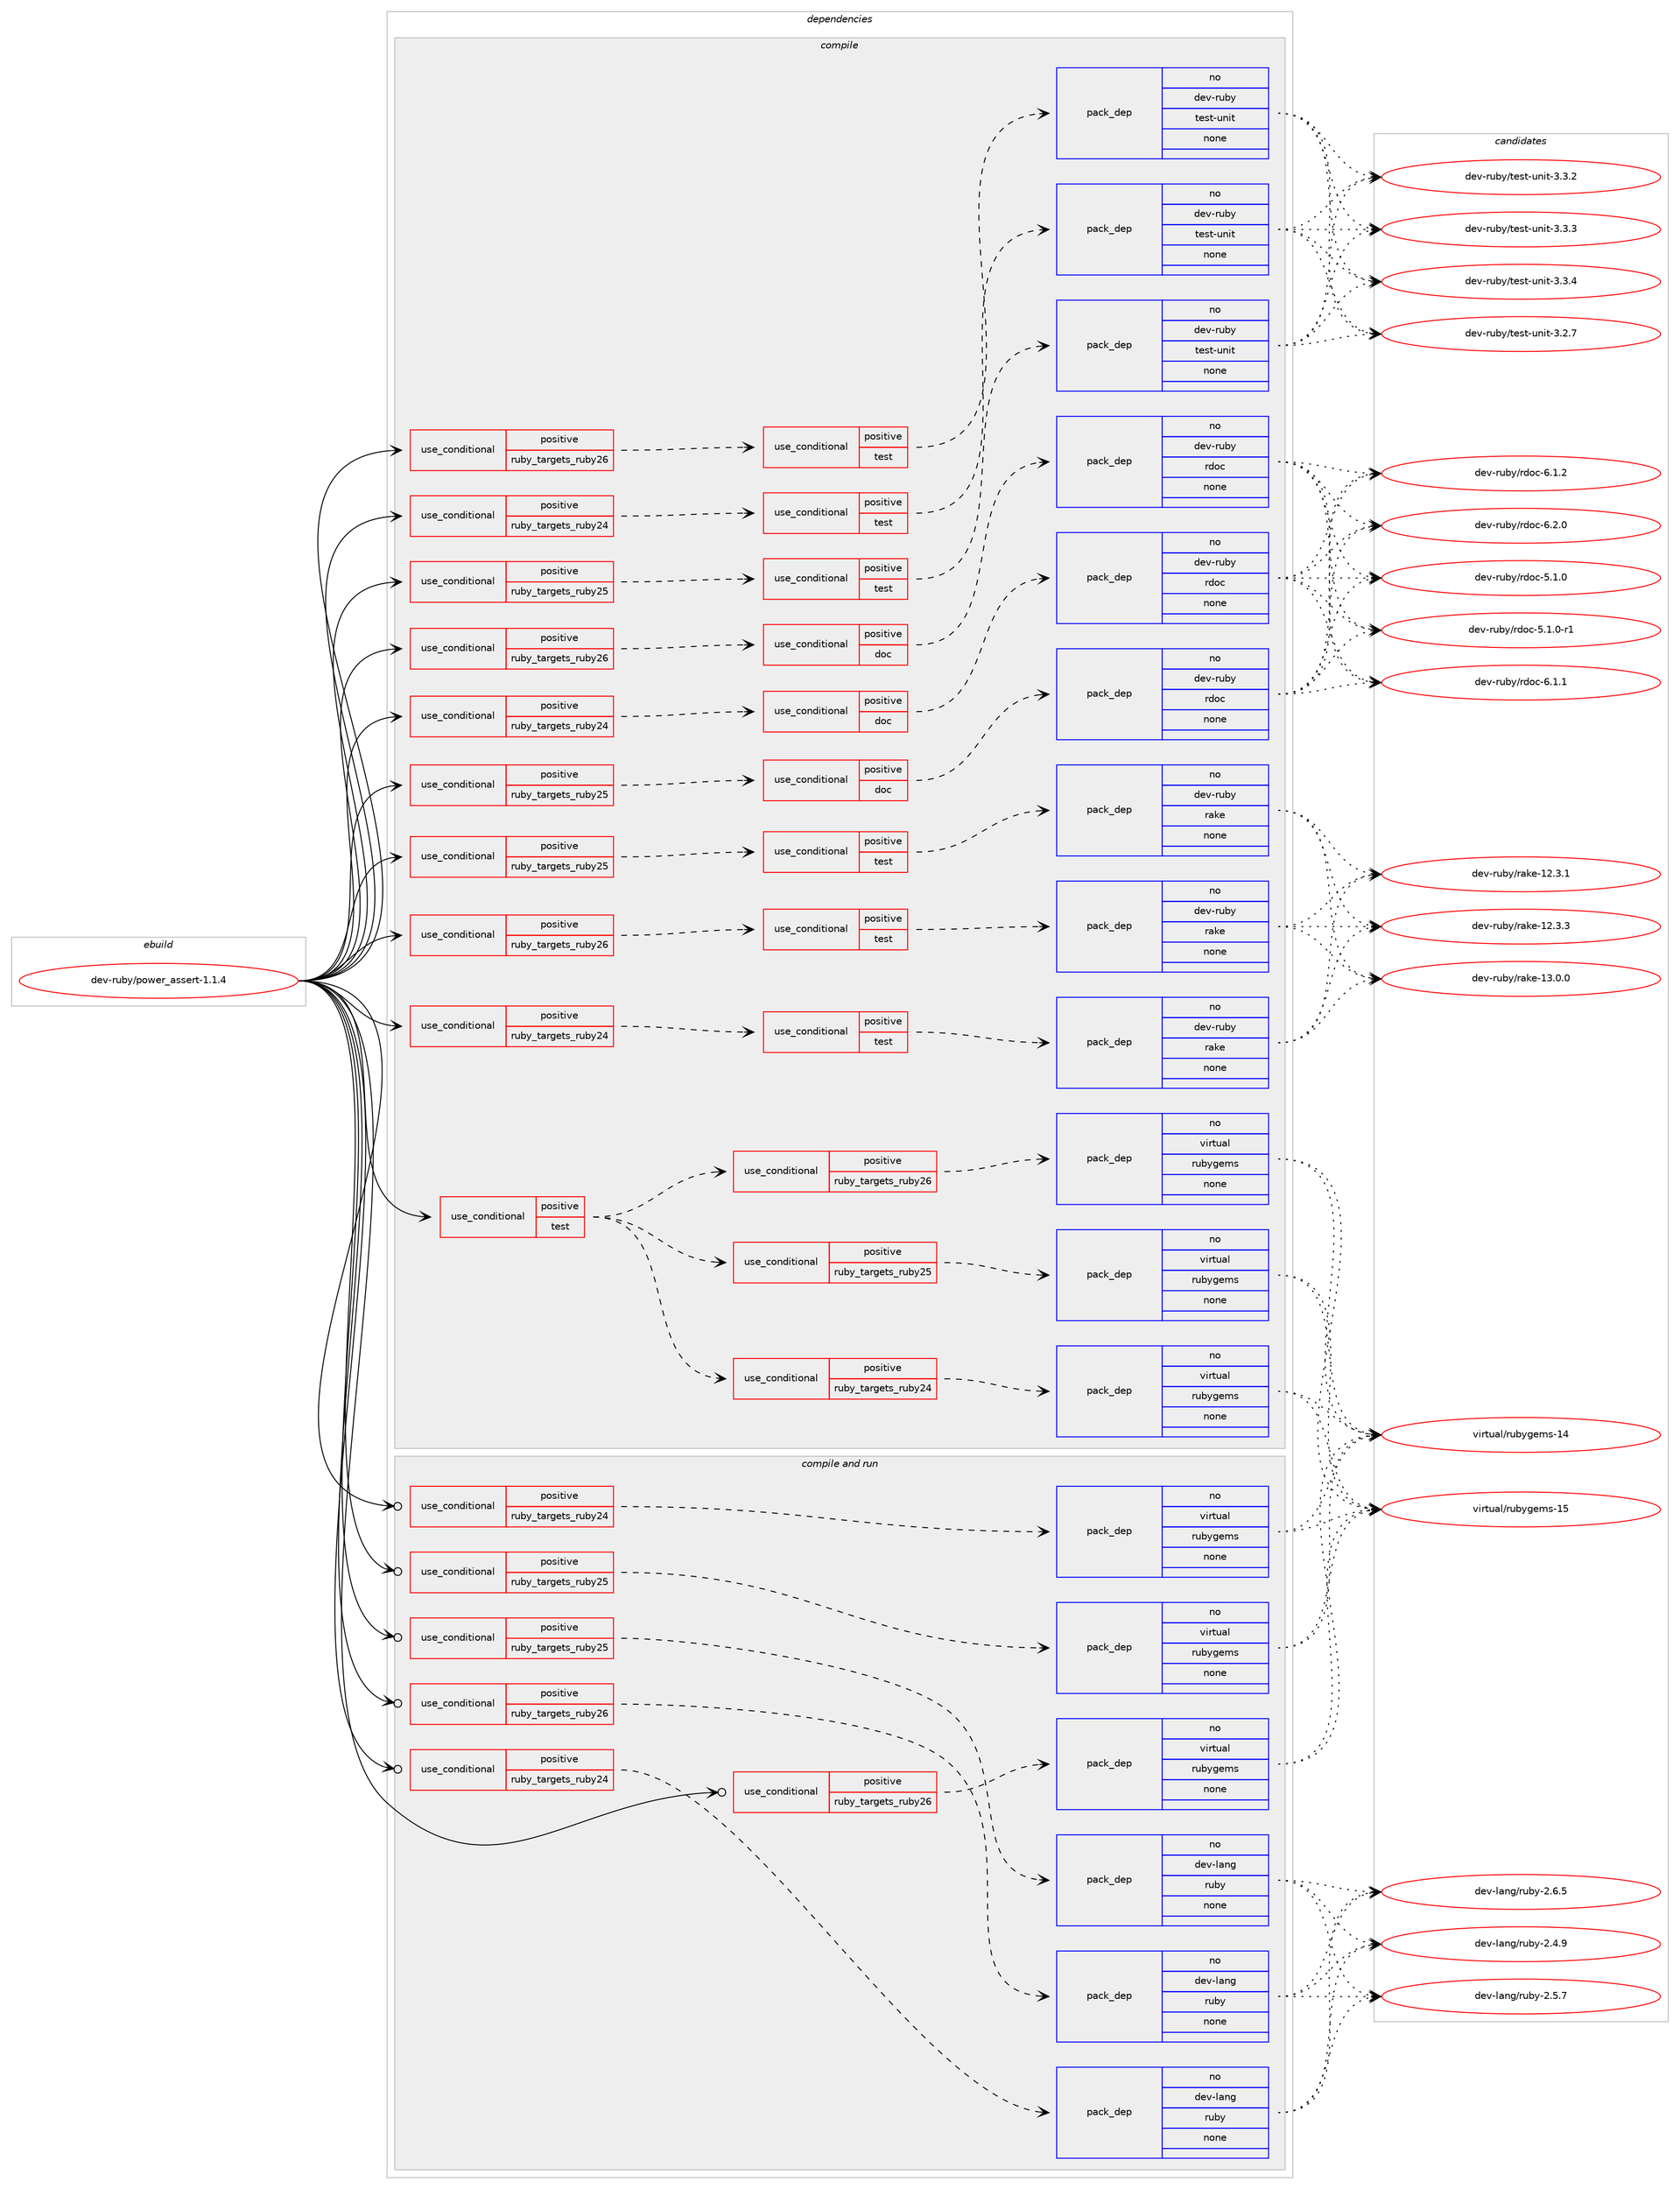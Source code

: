 digraph prolog {

# *************
# Graph options
# *************

newrank=true;
concentrate=true;
compound=true;
graph [rankdir=LR,fontname=Helvetica,fontsize=10,ranksep=1.5];#, ranksep=2.5, nodesep=0.2];
edge  [arrowhead=vee];
node  [fontname=Helvetica,fontsize=10];

# **********
# The ebuild
# **********

subgraph cluster_leftcol {
color=gray;
rank=same;
label=<<i>ebuild</i>>;
id [label="dev-ruby/power_assert-1.1.4", color=red, width=4, href="../dev-ruby/power_assert-1.1.4.svg"];
}

# ****************
# The dependencies
# ****************

subgraph cluster_midcol {
color=gray;
label=<<i>dependencies</i>>;
subgraph cluster_compile {
fillcolor="#eeeeee";
style=filled;
label=<<i>compile</i>>;
subgraph cond170753 {
dependency701289 [label=<<TABLE BORDER="0" CELLBORDER="1" CELLSPACING="0" CELLPADDING="4"><TR><TD ROWSPAN="3" CELLPADDING="10">use_conditional</TD></TR><TR><TD>positive</TD></TR><TR><TD>ruby_targets_ruby24</TD></TR></TABLE>>, shape=none, color=red];
subgraph cond170754 {
dependency701290 [label=<<TABLE BORDER="0" CELLBORDER="1" CELLSPACING="0" CELLPADDING="4"><TR><TD ROWSPAN="3" CELLPADDING="10">use_conditional</TD></TR><TR><TD>positive</TD></TR><TR><TD>doc</TD></TR></TABLE>>, shape=none, color=red];
subgraph pack518506 {
dependency701291 [label=<<TABLE BORDER="0" CELLBORDER="1" CELLSPACING="0" CELLPADDING="4" WIDTH="220"><TR><TD ROWSPAN="6" CELLPADDING="30">pack_dep</TD></TR><TR><TD WIDTH="110">no</TD></TR><TR><TD>dev-ruby</TD></TR><TR><TD>rdoc</TD></TR><TR><TD>none</TD></TR><TR><TD></TD></TR></TABLE>>, shape=none, color=blue];
}
dependency701290:e -> dependency701291:w [weight=20,style="dashed",arrowhead="vee"];
}
dependency701289:e -> dependency701290:w [weight=20,style="dashed",arrowhead="vee"];
}
id:e -> dependency701289:w [weight=20,style="solid",arrowhead="vee"];
subgraph cond170755 {
dependency701292 [label=<<TABLE BORDER="0" CELLBORDER="1" CELLSPACING="0" CELLPADDING="4"><TR><TD ROWSPAN="3" CELLPADDING="10">use_conditional</TD></TR><TR><TD>positive</TD></TR><TR><TD>ruby_targets_ruby24</TD></TR></TABLE>>, shape=none, color=red];
subgraph cond170756 {
dependency701293 [label=<<TABLE BORDER="0" CELLBORDER="1" CELLSPACING="0" CELLPADDING="4"><TR><TD ROWSPAN="3" CELLPADDING="10">use_conditional</TD></TR><TR><TD>positive</TD></TR><TR><TD>test</TD></TR></TABLE>>, shape=none, color=red];
subgraph pack518507 {
dependency701294 [label=<<TABLE BORDER="0" CELLBORDER="1" CELLSPACING="0" CELLPADDING="4" WIDTH="220"><TR><TD ROWSPAN="6" CELLPADDING="30">pack_dep</TD></TR><TR><TD WIDTH="110">no</TD></TR><TR><TD>dev-ruby</TD></TR><TR><TD>rake</TD></TR><TR><TD>none</TD></TR><TR><TD></TD></TR></TABLE>>, shape=none, color=blue];
}
dependency701293:e -> dependency701294:w [weight=20,style="dashed",arrowhead="vee"];
}
dependency701292:e -> dependency701293:w [weight=20,style="dashed",arrowhead="vee"];
}
id:e -> dependency701292:w [weight=20,style="solid",arrowhead="vee"];
subgraph cond170757 {
dependency701295 [label=<<TABLE BORDER="0" CELLBORDER="1" CELLSPACING="0" CELLPADDING="4"><TR><TD ROWSPAN="3" CELLPADDING="10">use_conditional</TD></TR><TR><TD>positive</TD></TR><TR><TD>ruby_targets_ruby24</TD></TR></TABLE>>, shape=none, color=red];
subgraph cond170758 {
dependency701296 [label=<<TABLE BORDER="0" CELLBORDER="1" CELLSPACING="0" CELLPADDING="4"><TR><TD ROWSPAN="3" CELLPADDING="10">use_conditional</TD></TR><TR><TD>positive</TD></TR><TR><TD>test</TD></TR></TABLE>>, shape=none, color=red];
subgraph pack518508 {
dependency701297 [label=<<TABLE BORDER="0" CELLBORDER="1" CELLSPACING="0" CELLPADDING="4" WIDTH="220"><TR><TD ROWSPAN="6" CELLPADDING="30">pack_dep</TD></TR><TR><TD WIDTH="110">no</TD></TR><TR><TD>dev-ruby</TD></TR><TR><TD>test-unit</TD></TR><TR><TD>none</TD></TR><TR><TD></TD></TR></TABLE>>, shape=none, color=blue];
}
dependency701296:e -> dependency701297:w [weight=20,style="dashed",arrowhead="vee"];
}
dependency701295:e -> dependency701296:w [weight=20,style="dashed",arrowhead="vee"];
}
id:e -> dependency701295:w [weight=20,style="solid",arrowhead="vee"];
subgraph cond170759 {
dependency701298 [label=<<TABLE BORDER="0" CELLBORDER="1" CELLSPACING="0" CELLPADDING="4"><TR><TD ROWSPAN="3" CELLPADDING="10">use_conditional</TD></TR><TR><TD>positive</TD></TR><TR><TD>ruby_targets_ruby25</TD></TR></TABLE>>, shape=none, color=red];
subgraph cond170760 {
dependency701299 [label=<<TABLE BORDER="0" CELLBORDER="1" CELLSPACING="0" CELLPADDING="4"><TR><TD ROWSPAN="3" CELLPADDING="10">use_conditional</TD></TR><TR><TD>positive</TD></TR><TR><TD>doc</TD></TR></TABLE>>, shape=none, color=red];
subgraph pack518509 {
dependency701300 [label=<<TABLE BORDER="0" CELLBORDER="1" CELLSPACING="0" CELLPADDING="4" WIDTH="220"><TR><TD ROWSPAN="6" CELLPADDING="30">pack_dep</TD></TR><TR><TD WIDTH="110">no</TD></TR><TR><TD>dev-ruby</TD></TR><TR><TD>rdoc</TD></TR><TR><TD>none</TD></TR><TR><TD></TD></TR></TABLE>>, shape=none, color=blue];
}
dependency701299:e -> dependency701300:w [weight=20,style="dashed",arrowhead="vee"];
}
dependency701298:e -> dependency701299:w [weight=20,style="dashed",arrowhead="vee"];
}
id:e -> dependency701298:w [weight=20,style="solid",arrowhead="vee"];
subgraph cond170761 {
dependency701301 [label=<<TABLE BORDER="0" CELLBORDER="1" CELLSPACING="0" CELLPADDING="4"><TR><TD ROWSPAN="3" CELLPADDING="10">use_conditional</TD></TR><TR><TD>positive</TD></TR><TR><TD>ruby_targets_ruby25</TD></TR></TABLE>>, shape=none, color=red];
subgraph cond170762 {
dependency701302 [label=<<TABLE BORDER="0" CELLBORDER="1" CELLSPACING="0" CELLPADDING="4"><TR><TD ROWSPAN="3" CELLPADDING="10">use_conditional</TD></TR><TR><TD>positive</TD></TR><TR><TD>test</TD></TR></TABLE>>, shape=none, color=red];
subgraph pack518510 {
dependency701303 [label=<<TABLE BORDER="0" CELLBORDER="1" CELLSPACING="0" CELLPADDING="4" WIDTH="220"><TR><TD ROWSPAN="6" CELLPADDING="30">pack_dep</TD></TR><TR><TD WIDTH="110">no</TD></TR><TR><TD>dev-ruby</TD></TR><TR><TD>rake</TD></TR><TR><TD>none</TD></TR><TR><TD></TD></TR></TABLE>>, shape=none, color=blue];
}
dependency701302:e -> dependency701303:w [weight=20,style="dashed",arrowhead="vee"];
}
dependency701301:e -> dependency701302:w [weight=20,style="dashed",arrowhead="vee"];
}
id:e -> dependency701301:w [weight=20,style="solid",arrowhead="vee"];
subgraph cond170763 {
dependency701304 [label=<<TABLE BORDER="0" CELLBORDER="1" CELLSPACING="0" CELLPADDING="4"><TR><TD ROWSPAN="3" CELLPADDING="10">use_conditional</TD></TR><TR><TD>positive</TD></TR><TR><TD>ruby_targets_ruby25</TD></TR></TABLE>>, shape=none, color=red];
subgraph cond170764 {
dependency701305 [label=<<TABLE BORDER="0" CELLBORDER="1" CELLSPACING="0" CELLPADDING="4"><TR><TD ROWSPAN="3" CELLPADDING="10">use_conditional</TD></TR><TR><TD>positive</TD></TR><TR><TD>test</TD></TR></TABLE>>, shape=none, color=red];
subgraph pack518511 {
dependency701306 [label=<<TABLE BORDER="0" CELLBORDER="1" CELLSPACING="0" CELLPADDING="4" WIDTH="220"><TR><TD ROWSPAN="6" CELLPADDING="30">pack_dep</TD></TR><TR><TD WIDTH="110">no</TD></TR><TR><TD>dev-ruby</TD></TR><TR><TD>test-unit</TD></TR><TR><TD>none</TD></TR><TR><TD></TD></TR></TABLE>>, shape=none, color=blue];
}
dependency701305:e -> dependency701306:w [weight=20,style="dashed",arrowhead="vee"];
}
dependency701304:e -> dependency701305:w [weight=20,style="dashed",arrowhead="vee"];
}
id:e -> dependency701304:w [weight=20,style="solid",arrowhead="vee"];
subgraph cond170765 {
dependency701307 [label=<<TABLE BORDER="0" CELLBORDER="1" CELLSPACING="0" CELLPADDING="4"><TR><TD ROWSPAN="3" CELLPADDING="10">use_conditional</TD></TR><TR><TD>positive</TD></TR><TR><TD>ruby_targets_ruby26</TD></TR></TABLE>>, shape=none, color=red];
subgraph cond170766 {
dependency701308 [label=<<TABLE BORDER="0" CELLBORDER="1" CELLSPACING="0" CELLPADDING="4"><TR><TD ROWSPAN="3" CELLPADDING="10">use_conditional</TD></TR><TR><TD>positive</TD></TR><TR><TD>doc</TD></TR></TABLE>>, shape=none, color=red];
subgraph pack518512 {
dependency701309 [label=<<TABLE BORDER="0" CELLBORDER="1" CELLSPACING="0" CELLPADDING="4" WIDTH="220"><TR><TD ROWSPAN="6" CELLPADDING="30">pack_dep</TD></TR><TR><TD WIDTH="110">no</TD></TR><TR><TD>dev-ruby</TD></TR><TR><TD>rdoc</TD></TR><TR><TD>none</TD></TR><TR><TD></TD></TR></TABLE>>, shape=none, color=blue];
}
dependency701308:e -> dependency701309:w [weight=20,style="dashed",arrowhead="vee"];
}
dependency701307:e -> dependency701308:w [weight=20,style="dashed",arrowhead="vee"];
}
id:e -> dependency701307:w [weight=20,style="solid",arrowhead="vee"];
subgraph cond170767 {
dependency701310 [label=<<TABLE BORDER="0" CELLBORDER="1" CELLSPACING="0" CELLPADDING="4"><TR><TD ROWSPAN="3" CELLPADDING="10">use_conditional</TD></TR><TR><TD>positive</TD></TR><TR><TD>ruby_targets_ruby26</TD></TR></TABLE>>, shape=none, color=red];
subgraph cond170768 {
dependency701311 [label=<<TABLE BORDER="0" CELLBORDER="1" CELLSPACING="0" CELLPADDING="4"><TR><TD ROWSPAN="3" CELLPADDING="10">use_conditional</TD></TR><TR><TD>positive</TD></TR><TR><TD>test</TD></TR></TABLE>>, shape=none, color=red];
subgraph pack518513 {
dependency701312 [label=<<TABLE BORDER="0" CELLBORDER="1" CELLSPACING="0" CELLPADDING="4" WIDTH="220"><TR><TD ROWSPAN="6" CELLPADDING="30">pack_dep</TD></TR><TR><TD WIDTH="110">no</TD></TR><TR><TD>dev-ruby</TD></TR><TR><TD>rake</TD></TR><TR><TD>none</TD></TR><TR><TD></TD></TR></TABLE>>, shape=none, color=blue];
}
dependency701311:e -> dependency701312:w [weight=20,style="dashed",arrowhead="vee"];
}
dependency701310:e -> dependency701311:w [weight=20,style="dashed",arrowhead="vee"];
}
id:e -> dependency701310:w [weight=20,style="solid",arrowhead="vee"];
subgraph cond170769 {
dependency701313 [label=<<TABLE BORDER="0" CELLBORDER="1" CELLSPACING="0" CELLPADDING="4"><TR><TD ROWSPAN="3" CELLPADDING="10">use_conditional</TD></TR><TR><TD>positive</TD></TR><TR><TD>ruby_targets_ruby26</TD></TR></TABLE>>, shape=none, color=red];
subgraph cond170770 {
dependency701314 [label=<<TABLE BORDER="0" CELLBORDER="1" CELLSPACING="0" CELLPADDING="4"><TR><TD ROWSPAN="3" CELLPADDING="10">use_conditional</TD></TR><TR><TD>positive</TD></TR><TR><TD>test</TD></TR></TABLE>>, shape=none, color=red];
subgraph pack518514 {
dependency701315 [label=<<TABLE BORDER="0" CELLBORDER="1" CELLSPACING="0" CELLPADDING="4" WIDTH="220"><TR><TD ROWSPAN="6" CELLPADDING="30">pack_dep</TD></TR><TR><TD WIDTH="110">no</TD></TR><TR><TD>dev-ruby</TD></TR><TR><TD>test-unit</TD></TR><TR><TD>none</TD></TR><TR><TD></TD></TR></TABLE>>, shape=none, color=blue];
}
dependency701314:e -> dependency701315:w [weight=20,style="dashed",arrowhead="vee"];
}
dependency701313:e -> dependency701314:w [weight=20,style="dashed",arrowhead="vee"];
}
id:e -> dependency701313:w [weight=20,style="solid",arrowhead="vee"];
subgraph cond170771 {
dependency701316 [label=<<TABLE BORDER="0" CELLBORDER="1" CELLSPACING="0" CELLPADDING="4"><TR><TD ROWSPAN="3" CELLPADDING="10">use_conditional</TD></TR><TR><TD>positive</TD></TR><TR><TD>test</TD></TR></TABLE>>, shape=none, color=red];
subgraph cond170772 {
dependency701317 [label=<<TABLE BORDER="0" CELLBORDER="1" CELLSPACING="0" CELLPADDING="4"><TR><TD ROWSPAN="3" CELLPADDING="10">use_conditional</TD></TR><TR><TD>positive</TD></TR><TR><TD>ruby_targets_ruby24</TD></TR></TABLE>>, shape=none, color=red];
subgraph pack518515 {
dependency701318 [label=<<TABLE BORDER="0" CELLBORDER="1" CELLSPACING="0" CELLPADDING="4" WIDTH="220"><TR><TD ROWSPAN="6" CELLPADDING="30">pack_dep</TD></TR><TR><TD WIDTH="110">no</TD></TR><TR><TD>virtual</TD></TR><TR><TD>rubygems</TD></TR><TR><TD>none</TD></TR><TR><TD></TD></TR></TABLE>>, shape=none, color=blue];
}
dependency701317:e -> dependency701318:w [weight=20,style="dashed",arrowhead="vee"];
}
dependency701316:e -> dependency701317:w [weight=20,style="dashed",arrowhead="vee"];
subgraph cond170773 {
dependency701319 [label=<<TABLE BORDER="0" CELLBORDER="1" CELLSPACING="0" CELLPADDING="4"><TR><TD ROWSPAN="3" CELLPADDING="10">use_conditional</TD></TR><TR><TD>positive</TD></TR><TR><TD>ruby_targets_ruby25</TD></TR></TABLE>>, shape=none, color=red];
subgraph pack518516 {
dependency701320 [label=<<TABLE BORDER="0" CELLBORDER="1" CELLSPACING="0" CELLPADDING="4" WIDTH="220"><TR><TD ROWSPAN="6" CELLPADDING="30">pack_dep</TD></TR><TR><TD WIDTH="110">no</TD></TR><TR><TD>virtual</TD></TR><TR><TD>rubygems</TD></TR><TR><TD>none</TD></TR><TR><TD></TD></TR></TABLE>>, shape=none, color=blue];
}
dependency701319:e -> dependency701320:w [weight=20,style="dashed",arrowhead="vee"];
}
dependency701316:e -> dependency701319:w [weight=20,style="dashed",arrowhead="vee"];
subgraph cond170774 {
dependency701321 [label=<<TABLE BORDER="0" CELLBORDER="1" CELLSPACING="0" CELLPADDING="4"><TR><TD ROWSPAN="3" CELLPADDING="10">use_conditional</TD></TR><TR><TD>positive</TD></TR><TR><TD>ruby_targets_ruby26</TD></TR></TABLE>>, shape=none, color=red];
subgraph pack518517 {
dependency701322 [label=<<TABLE BORDER="0" CELLBORDER="1" CELLSPACING="0" CELLPADDING="4" WIDTH="220"><TR><TD ROWSPAN="6" CELLPADDING="30">pack_dep</TD></TR><TR><TD WIDTH="110">no</TD></TR><TR><TD>virtual</TD></TR><TR><TD>rubygems</TD></TR><TR><TD>none</TD></TR><TR><TD></TD></TR></TABLE>>, shape=none, color=blue];
}
dependency701321:e -> dependency701322:w [weight=20,style="dashed",arrowhead="vee"];
}
dependency701316:e -> dependency701321:w [weight=20,style="dashed",arrowhead="vee"];
}
id:e -> dependency701316:w [weight=20,style="solid",arrowhead="vee"];
}
subgraph cluster_compileandrun {
fillcolor="#eeeeee";
style=filled;
label=<<i>compile and run</i>>;
subgraph cond170775 {
dependency701323 [label=<<TABLE BORDER="0" CELLBORDER="1" CELLSPACING="0" CELLPADDING="4"><TR><TD ROWSPAN="3" CELLPADDING="10">use_conditional</TD></TR><TR><TD>positive</TD></TR><TR><TD>ruby_targets_ruby24</TD></TR></TABLE>>, shape=none, color=red];
subgraph pack518518 {
dependency701324 [label=<<TABLE BORDER="0" CELLBORDER="1" CELLSPACING="0" CELLPADDING="4" WIDTH="220"><TR><TD ROWSPAN="6" CELLPADDING="30">pack_dep</TD></TR><TR><TD WIDTH="110">no</TD></TR><TR><TD>dev-lang</TD></TR><TR><TD>ruby</TD></TR><TR><TD>none</TD></TR><TR><TD></TD></TR></TABLE>>, shape=none, color=blue];
}
dependency701323:e -> dependency701324:w [weight=20,style="dashed",arrowhead="vee"];
}
id:e -> dependency701323:w [weight=20,style="solid",arrowhead="odotvee"];
subgraph cond170776 {
dependency701325 [label=<<TABLE BORDER="0" CELLBORDER="1" CELLSPACING="0" CELLPADDING="4"><TR><TD ROWSPAN="3" CELLPADDING="10">use_conditional</TD></TR><TR><TD>positive</TD></TR><TR><TD>ruby_targets_ruby24</TD></TR></TABLE>>, shape=none, color=red];
subgraph pack518519 {
dependency701326 [label=<<TABLE BORDER="0" CELLBORDER="1" CELLSPACING="0" CELLPADDING="4" WIDTH="220"><TR><TD ROWSPAN="6" CELLPADDING="30">pack_dep</TD></TR><TR><TD WIDTH="110">no</TD></TR><TR><TD>virtual</TD></TR><TR><TD>rubygems</TD></TR><TR><TD>none</TD></TR><TR><TD></TD></TR></TABLE>>, shape=none, color=blue];
}
dependency701325:e -> dependency701326:w [weight=20,style="dashed",arrowhead="vee"];
}
id:e -> dependency701325:w [weight=20,style="solid",arrowhead="odotvee"];
subgraph cond170777 {
dependency701327 [label=<<TABLE BORDER="0" CELLBORDER="1" CELLSPACING="0" CELLPADDING="4"><TR><TD ROWSPAN="3" CELLPADDING="10">use_conditional</TD></TR><TR><TD>positive</TD></TR><TR><TD>ruby_targets_ruby25</TD></TR></TABLE>>, shape=none, color=red];
subgraph pack518520 {
dependency701328 [label=<<TABLE BORDER="0" CELLBORDER="1" CELLSPACING="0" CELLPADDING="4" WIDTH="220"><TR><TD ROWSPAN="6" CELLPADDING="30">pack_dep</TD></TR><TR><TD WIDTH="110">no</TD></TR><TR><TD>dev-lang</TD></TR><TR><TD>ruby</TD></TR><TR><TD>none</TD></TR><TR><TD></TD></TR></TABLE>>, shape=none, color=blue];
}
dependency701327:e -> dependency701328:w [weight=20,style="dashed",arrowhead="vee"];
}
id:e -> dependency701327:w [weight=20,style="solid",arrowhead="odotvee"];
subgraph cond170778 {
dependency701329 [label=<<TABLE BORDER="0" CELLBORDER="1" CELLSPACING="0" CELLPADDING="4"><TR><TD ROWSPAN="3" CELLPADDING="10">use_conditional</TD></TR><TR><TD>positive</TD></TR><TR><TD>ruby_targets_ruby25</TD></TR></TABLE>>, shape=none, color=red];
subgraph pack518521 {
dependency701330 [label=<<TABLE BORDER="0" CELLBORDER="1" CELLSPACING="0" CELLPADDING="4" WIDTH="220"><TR><TD ROWSPAN="6" CELLPADDING="30">pack_dep</TD></TR><TR><TD WIDTH="110">no</TD></TR><TR><TD>virtual</TD></TR><TR><TD>rubygems</TD></TR><TR><TD>none</TD></TR><TR><TD></TD></TR></TABLE>>, shape=none, color=blue];
}
dependency701329:e -> dependency701330:w [weight=20,style="dashed",arrowhead="vee"];
}
id:e -> dependency701329:w [weight=20,style="solid",arrowhead="odotvee"];
subgraph cond170779 {
dependency701331 [label=<<TABLE BORDER="0" CELLBORDER="1" CELLSPACING="0" CELLPADDING="4"><TR><TD ROWSPAN="3" CELLPADDING="10">use_conditional</TD></TR><TR><TD>positive</TD></TR><TR><TD>ruby_targets_ruby26</TD></TR></TABLE>>, shape=none, color=red];
subgraph pack518522 {
dependency701332 [label=<<TABLE BORDER="0" CELLBORDER="1" CELLSPACING="0" CELLPADDING="4" WIDTH="220"><TR><TD ROWSPAN="6" CELLPADDING="30">pack_dep</TD></TR><TR><TD WIDTH="110">no</TD></TR><TR><TD>dev-lang</TD></TR><TR><TD>ruby</TD></TR><TR><TD>none</TD></TR><TR><TD></TD></TR></TABLE>>, shape=none, color=blue];
}
dependency701331:e -> dependency701332:w [weight=20,style="dashed",arrowhead="vee"];
}
id:e -> dependency701331:w [weight=20,style="solid",arrowhead="odotvee"];
subgraph cond170780 {
dependency701333 [label=<<TABLE BORDER="0" CELLBORDER="1" CELLSPACING="0" CELLPADDING="4"><TR><TD ROWSPAN="3" CELLPADDING="10">use_conditional</TD></TR><TR><TD>positive</TD></TR><TR><TD>ruby_targets_ruby26</TD></TR></TABLE>>, shape=none, color=red];
subgraph pack518523 {
dependency701334 [label=<<TABLE BORDER="0" CELLBORDER="1" CELLSPACING="0" CELLPADDING="4" WIDTH="220"><TR><TD ROWSPAN="6" CELLPADDING="30">pack_dep</TD></TR><TR><TD WIDTH="110">no</TD></TR><TR><TD>virtual</TD></TR><TR><TD>rubygems</TD></TR><TR><TD>none</TD></TR><TR><TD></TD></TR></TABLE>>, shape=none, color=blue];
}
dependency701333:e -> dependency701334:w [weight=20,style="dashed",arrowhead="vee"];
}
id:e -> dependency701333:w [weight=20,style="solid",arrowhead="odotvee"];
}
subgraph cluster_run {
fillcolor="#eeeeee";
style=filled;
label=<<i>run</i>>;
}
}

# **************
# The candidates
# **************

subgraph cluster_choices {
rank=same;
color=gray;
label=<<i>candidates</i>>;

subgraph choice518506 {
color=black;
nodesep=1;
choice10010111845114117981214711410011199455346494648 [label="dev-ruby/rdoc-5.1.0", color=red, width=4,href="../dev-ruby/rdoc-5.1.0.svg"];
choice100101118451141179812147114100111994553464946484511449 [label="dev-ruby/rdoc-5.1.0-r1", color=red, width=4,href="../dev-ruby/rdoc-5.1.0-r1.svg"];
choice10010111845114117981214711410011199455446494649 [label="dev-ruby/rdoc-6.1.1", color=red, width=4,href="../dev-ruby/rdoc-6.1.1.svg"];
choice10010111845114117981214711410011199455446494650 [label="dev-ruby/rdoc-6.1.2", color=red, width=4,href="../dev-ruby/rdoc-6.1.2.svg"];
choice10010111845114117981214711410011199455446504648 [label="dev-ruby/rdoc-6.2.0", color=red, width=4,href="../dev-ruby/rdoc-6.2.0.svg"];
dependency701291:e -> choice10010111845114117981214711410011199455346494648:w [style=dotted,weight="100"];
dependency701291:e -> choice100101118451141179812147114100111994553464946484511449:w [style=dotted,weight="100"];
dependency701291:e -> choice10010111845114117981214711410011199455446494649:w [style=dotted,weight="100"];
dependency701291:e -> choice10010111845114117981214711410011199455446494650:w [style=dotted,weight="100"];
dependency701291:e -> choice10010111845114117981214711410011199455446504648:w [style=dotted,weight="100"];
}
subgraph choice518507 {
color=black;
nodesep=1;
choice1001011184511411798121471149710710145495046514649 [label="dev-ruby/rake-12.3.1", color=red, width=4,href="../dev-ruby/rake-12.3.1.svg"];
choice1001011184511411798121471149710710145495046514651 [label="dev-ruby/rake-12.3.3", color=red, width=4,href="../dev-ruby/rake-12.3.3.svg"];
choice1001011184511411798121471149710710145495146484648 [label="dev-ruby/rake-13.0.0", color=red, width=4,href="../dev-ruby/rake-13.0.0.svg"];
dependency701294:e -> choice1001011184511411798121471149710710145495046514649:w [style=dotted,weight="100"];
dependency701294:e -> choice1001011184511411798121471149710710145495046514651:w [style=dotted,weight="100"];
dependency701294:e -> choice1001011184511411798121471149710710145495146484648:w [style=dotted,weight="100"];
}
subgraph choice518508 {
color=black;
nodesep=1;
choice10010111845114117981214711610111511645117110105116455146504655 [label="dev-ruby/test-unit-3.2.7", color=red, width=4,href="../dev-ruby/test-unit-3.2.7.svg"];
choice10010111845114117981214711610111511645117110105116455146514650 [label="dev-ruby/test-unit-3.3.2", color=red, width=4,href="../dev-ruby/test-unit-3.3.2.svg"];
choice10010111845114117981214711610111511645117110105116455146514651 [label="dev-ruby/test-unit-3.3.3", color=red, width=4,href="../dev-ruby/test-unit-3.3.3.svg"];
choice10010111845114117981214711610111511645117110105116455146514652 [label="dev-ruby/test-unit-3.3.4", color=red, width=4,href="../dev-ruby/test-unit-3.3.4.svg"];
dependency701297:e -> choice10010111845114117981214711610111511645117110105116455146504655:w [style=dotted,weight="100"];
dependency701297:e -> choice10010111845114117981214711610111511645117110105116455146514650:w [style=dotted,weight="100"];
dependency701297:e -> choice10010111845114117981214711610111511645117110105116455146514651:w [style=dotted,weight="100"];
dependency701297:e -> choice10010111845114117981214711610111511645117110105116455146514652:w [style=dotted,weight="100"];
}
subgraph choice518509 {
color=black;
nodesep=1;
choice10010111845114117981214711410011199455346494648 [label="dev-ruby/rdoc-5.1.0", color=red, width=4,href="../dev-ruby/rdoc-5.1.0.svg"];
choice100101118451141179812147114100111994553464946484511449 [label="dev-ruby/rdoc-5.1.0-r1", color=red, width=4,href="../dev-ruby/rdoc-5.1.0-r1.svg"];
choice10010111845114117981214711410011199455446494649 [label="dev-ruby/rdoc-6.1.1", color=red, width=4,href="../dev-ruby/rdoc-6.1.1.svg"];
choice10010111845114117981214711410011199455446494650 [label="dev-ruby/rdoc-6.1.2", color=red, width=4,href="../dev-ruby/rdoc-6.1.2.svg"];
choice10010111845114117981214711410011199455446504648 [label="dev-ruby/rdoc-6.2.0", color=red, width=4,href="../dev-ruby/rdoc-6.2.0.svg"];
dependency701300:e -> choice10010111845114117981214711410011199455346494648:w [style=dotted,weight="100"];
dependency701300:e -> choice100101118451141179812147114100111994553464946484511449:w [style=dotted,weight="100"];
dependency701300:e -> choice10010111845114117981214711410011199455446494649:w [style=dotted,weight="100"];
dependency701300:e -> choice10010111845114117981214711410011199455446494650:w [style=dotted,weight="100"];
dependency701300:e -> choice10010111845114117981214711410011199455446504648:w [style=dotted,weight="100"];
}
subgraph choice518510 {
color=black;
nodesep=1;
choice1001011184511411798121471149710710145495046514649 [label="dev-ruby/rake-12.3.1", color=red, width=4,href="../dev-ruby/rake-12.3.1.svg"];
choice1001011184511411798121471149710710145495046514651 [label="dev-ruby/rake-12.3.3", color=red, width=4,href="../dev-ruby/rake-12.3.3.svg"];
choice1001011184511411798121471149710710145495146484648 [label="dev-ruby/rake-13.0.0", color=red, width=4,href="../dev-ruby/rake-13.0.0.svg"];
dependency701303:e -> choice1001011184511411798121471149710710145495046514649:w [style=dotted,weight="100"];
dependency701303:e -> choice1001011184511411798121471149710710145495046514651:w [style=dotted,weight="100"];
dependency701303:e -> choice1001011184511411798121471149710710145495146484648:w [style=dotted,weight="100"];
}
subgraph choice518511 {
color=black;
nodesep=1;
choice10010111845114117981214711610111511645117110105116455146504655 [label="dev-ruby/test-unit-3.2.7", color=red, width=4,href="../dev-ruby/test-unit-3.2.7.svg"];
choice10010111845114117981214711610111511645117110105116455146514650 [label="dev-ruby/test-unit-3.3.2", color=red, width=4,href="../dev-ruby/test-unit-3.3.2.svg"];
choice10010111845114117981214711610111511645117110105116455146514651 [label="dev-ruby/test-unit-3.3.3", color=red, width=4,href="../dev-ruby/test-unit-3.3.3.svg"];
choice10010111845114117981214711610111511645117110105116455146514652 [label="dev-ruby/test-unit-3.3.4", color=red, width=4,href="../dev-ruby/test-unit-3.3.4.svg"];
dependency701306:e -> choice10010111845114117981214711610111511645117110105116455146504655:w [style=dotted,weight="100"];
dependency701306:e -> choice10010111845114117981214711610111511645117110105116455146514650:w [style=dotted,weight="100"];
dependency701306:e -> choice10010111845114117981214711610111511645117110105116455146514651:w [style=dotted,weight="100"];
dependency701306:e -> choice10010111845114117981214711610111511645117110105116455146514652:w [style=dotted,weight="100"];
}
subgraph choice518512 {
color=black;
nodesep=1;
choice10010111845114117981214711410011199455346494648 [label="dev-ruby/rdoc-5.1.0", color=red, width=4,href="../dev-ruby/rdoc-5.1.0.svg"];
choice100101118451141179812147114100111994553464946484511449 [label="dev-ruby/rdoc-5.1.0-r1", color=red, width=4,href="../dev-ruby/rdoc-5.1.0-r1.svg"];
choice10010111845114117981214711410011199455446494649 [label="dev-ruby/rdoc-6.1.1", color=red, width=4,href="../dev-ruby/rdoc-6.1.1.svg"];
choice10010111845114117981214711410011199455446494650 [label="dev-ruby/rdoc-6.1.2", color=red, width=4,href="../dev-ruby/rdoc-6.1.2.svg"];
choice10010111845114117981214711410011199455446504648 [label="dev-ruby/rdoc-6.2.0", color=red, width=4,href="../dev-ruby/rdoc-6.2.0.svg"];
dependency701309:e -> choice10010111845114117981214711410011199455346494648:w [style=dotted,weight="100"];
dependency701309:e -> choice100101118451141179812147114100111994553464946484511449:w [style=dotted,weight="100"];
dependency701309:e -> choice10010111845114117981214711410011199455446494649:w [style=dotted,weight="100"];
dependency701309:e -> choice10010111845114117981214711410011199455446494650:w [style=dotted,weight="100"];
dependency701309:e -> choice10010111845114117981214711410011199455446504648:w [style=dotted,weight="100"];
}
subgraph choice518513 {
color=black;
nodesep=1;
choice1001011184511411798121471149710710145495046514649 [label="dev-ruby/rake-12.3.1", color=red, width=4,href="../dev-ruby/rake-12.3.1.svg"];
choice1001011184511411798121471149710710145495046514651 [label="dev-ruby/rake-12.3.3", color=red, width=4,href="../dev-ruby/rake-12.3.3.svg"];
choice1001011184511411798121471149710710145495146484648 [label="dev-ruby/rake-13.0.0", color=red, width=4,href="../dev-ruby/rake-13.0.0.svg"];
dependency701312:e -> choice1001011184511411798121471149710710145495046514649:w [style=dotted,weight="100"];
dependency701312:e -> choice1001011184511411798121471149710710145495046514651:w [style=dotted,weight="100"];
dependency701312:e -> choice1001011184511411798121471149710710145495146484648:w [style=dotted,weight="100"];
}
subgraph choice518514 {
color=black;
nodesep=1;
choice10010111845114117981214711610111511645117110105116455146504655 [label="dev-ruby/test-unit-3.2.7", color=red, width=4,href="../dev-ruby/test-unit-3.2.7.svg"];
choice10010111845114117981214711610111511645117110105116455146514650 [label="dev-ruby/test-unit-3.3.2", color=red, width=4,href="../dev-ruby/test-unit-3.3.2.svg"];
choice10010111845114117981214711610111511645117110105116455146514651 [label="dev-ruby/test-unit-3.3.3", color=red, width=4,href="../dev-ruby/test-unit-3.3.3.svg"];
choice10010111845114117981214711610111511645117110105116455146514652 [label="dev-ruby/test-unit-3.3.4", color=red, width=4,href="../dev-ruby/test-unit-3.3.4.svg"];
dependency701315:e -> choice10010111845114117981214711610111511645117110105116455146504655:w [style=dotted,weight="100"];
dependency701315:e -> choice10010111845114117981214711610111511645117110105116455146514650:w [style=dotted,weight="100"];
dependency701315:e -> choice10010111845114117981214711610111511645117110105116455146514651:w [style=dotted,weight="100"];
dependency701315:e -> choice10010111845114117981214711610111511645117110105116455146514652:w [style=dotted,weight="100"];
}
subgraph choice518515 {
color=black;
nodesep=1;
choice118105114116117971084711411798121103101109115454952 [label="virtual/rubygems-14", color=red, width=4,href="../virtual/rubygems-14.svg"];
choice118105114116117971084711411798121103101109115454953 [label="virtual/rubygems-15", color=red, width=4,href="../virtual/rubygems-15.svg"];
dependency701318:e -> choice118105114116117971084711411798121103101109115454952:w [style=dotted,weight="100"];
dependency701318:e -> choice118105114116117971084711411798121103101109115454953:w [style=dotted,weight="100"];
}
subgraph choice518516 {
color=black;
nodesep=1;
choice118105114116117971084711411798121103101109115454952 [label="virtual/rubygems-14", color=red, width=4,href="../virtual/rubygems-14.svg"];
choice118105114116117971084711411798121103101109115454953 [label="virtual/rubygems-15", color=red, width=4,href="../virtual/rubygems-15.svg"];
dependency701320:e -> choice118105114116117971084711411798121103101109115454952:w [style=dotted,weight="100"];
dependency701320:e -> choice118105114116117971084711411798121103101109115454953:w [style=dotted,weight="100"];
}
subgraph choice518517 {
color=black;
nodesep=1;
choice118105114116117971084711411798121103101109115454952 [label="virtual/rubygems-14", color=red, width=4,href="../virtual/rubygems-14.svg"];
choice118105114116117971084711411798121103101109115454953 [label="virtual/rubygems-15", color=red, width=4,href="../virtual/rubygems-15.svg"];
dependency701322:e -> choice118105114116117971084711411798121103101109115454952:w [style=dotted,weight="100"];
dependency701322:e -> choice118105114116117971084711411798121103101109115454953:w [style=dotted,weight="100"];
}
subgraph choice518518 {
color=black;
nodesep=1;
choice10010111845108971101034711411798121455046524657 [label="dev-lang/ruby-2.4.9", color=red, width=4,href="../dev-lang/ruby-2.4.9.svg"];
choice10010111845108971101034711411798121455046534655 [label="dev-lang/ruby-2.5.7", color=red, width=4,href="../dev-lang/ruby-2.5.7.svg"];
choice10010111845108971101034711411798121455046544653 [label="dev-lang/ruby-2.6.5", color=red, width=4,href="../dev-lang/ruby-2.6.5.svg"];
dependency701324:e -> choice10010111845108971101034711411798121455046524657:w [style=dotted,weight="100"];
dependency701324:e -> choice10010111845108971101034711411798121455046534655:w [style=dotted,weight="100"];
dependency701324:e -> choice10010111845108971101034711411798121455046544653:w [style=dotted,weight="100"];
}
subgraph choice518519 {
color=black;
nodesep=1;
choice118105114116117971084711411798121103101109115454952 [label="virtual/rubygems-14", color=red, width=4,href="../virtual/rubygems-14.svg"];
choice118105114116117971084711411798121103101109115454953 [label="virtual/rubygems-15", color=red, width=4,href="../virtual/rubygems-15.svg"];
dependency701326:e -> choice118105114116117971084711411798121103101109115454952:w [style=dotted,weight="100"];
dependency701326:e -> choice118105114116117971084711411798121103101109115454953:w [style=dotted,weight="100"];
}
subgraph choice518520 {
color=black;
nodesep=1;
choice10010111845108971101034711411798121455046524657 [label="dev-lang/ruby-2.4.9", color=red, width=4,href="../dev-lang/ruby-2.4.9.svg"];
choice10010111845108971101034711411798121455046534655 [label="dev-lang/ruby-2.5.7", color=red, width=4,href="../dev-lang/ruby-2.5.7.svg"];
choice10010111845108971101034711411798121455046544653 [label="dev-lang/ruby-2.6.5", color=red, width=4,href="../dev-lang/ruby-2.6.5.svg"];
dependency701328:e -> choice10010111845108971101034711411798121455046524657:w [style=dotted,weight="100"];
dependency701328:e -> choice10010111845108971101034711411798121455046534655:w [style=dotted,weight="100"];
dependency701328:e -> choice10010111845108971101034711411798121455046544653:w [style=dotted,weight="100"];
}
subgraph choice518521 {
color=black;
nodesep=1;
choice118105114116117971084711411798121103101109115454952 [label="virtual/rubygems-14", color=red, width=4,href="../virtual/rubygems-14.svg"];
choice118105114116117971084711411798121103101109115454953 [label="virtual/rubygems-15", color=red, width=4,href="../virtual/rubygems-15.svg"];
dependency701330:e -> choice118105114116117971084711411798121103101109115454952:w [style=dotted,weight="100"];
dependency701330:e -> choice118105114116117971084711411798121103101109115454953:w [style=dotted,weight="100"];
}
subgraph choice518522 {
color=black;
nodesep=1;
choice10010111845108971101034711411798121455046524657 [label="dev-lang/ruby-2.4.9", color=red, width=4,href="../dev-lang/ruby-2.4.9.svg"];
choice10010111845108971101034711411798121455046534655 [label="dev-lang/ruby-2.5.7", color=red, width=4,href="../dev-lang/ruby-2.5.7.svg"];
choice10010111845108971101034711411798121455046544653 [label="dev-lang/ruby-2.6.5", color=red, width=4,href="../dev-lang/ruby-2.6.5.svg"];
dependency701332:e -> choice10010111845108971101034711411798121455046524657:w [style=dotted,weight="100"];
dependency701332:e -> choice10010111845108971101034711411798121455046534655:w [style=dotted,weight="100"];
dependency701332:e -> choice10010111845108971101034711411798121455046544653:w [style=dotted,weight="100"];
}
subgraph choice518523 {
color=black;
nodesep=1;
choice118105114116117971084711411798121103101109115454952 [label="virtual/rubygems-14", color=red, width=4,href="../virtual/rubygems-14.svg"];
choice118105114116117971084711411798121103101109115454953 [label="virtual/rubygems-15", color=red, width=4,href="../virtual/rubygems-15.svg"];
dependency701334:e -> choice118105114116117971084711411798121103101109115454952:w [style=dotted,weight="100"];
dependency701334:e -> choice118105114116117971084711411798121103101109115454953:w [style=dotted,weight="100"];
}
}

}
